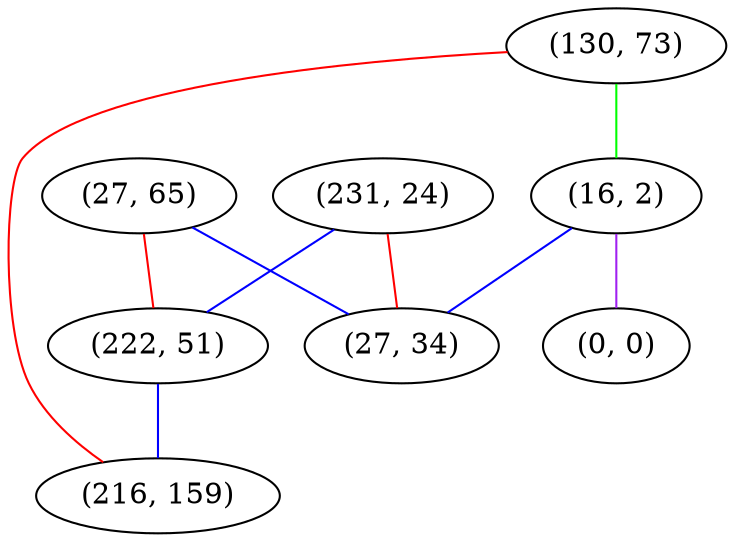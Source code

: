 graph "" {
"(27, 65)";
"(130, 73)";
"(231, 24)";
"(16, 2)";
"(0, 0)";
"(222, 51)";
"(27, 34)";
"(216, 159)";
"(27, 65)" -- "(222, 51)"  [color=red, key=0, weight=1];
"(27, 65)" -- "(27, 34)"  [color=blue, key=0, weight=3];
"(130, 73)" -- "(16, 2)"  [color=green, key=0, weight=2];
"(130, 73)" -- "(216, 159)"  [color=red, key=0, weight=1];
"(231, 24)" -- "(222, 51)"  [color=blue, key=0, weight=3];
"(231, 24)" -- "(27, 34)"  [color=red, key=0, weight=1];
"(16, 2)" -- "(27, 34)"  [color=blue, key=0, weight=3];
"(16, 2)" -- "(0, 0)"  [color=purple, key=0, weight=4];
"(222, 51)" -- "(216, 159)"  [color=blue, key=0, weight=3];
}
